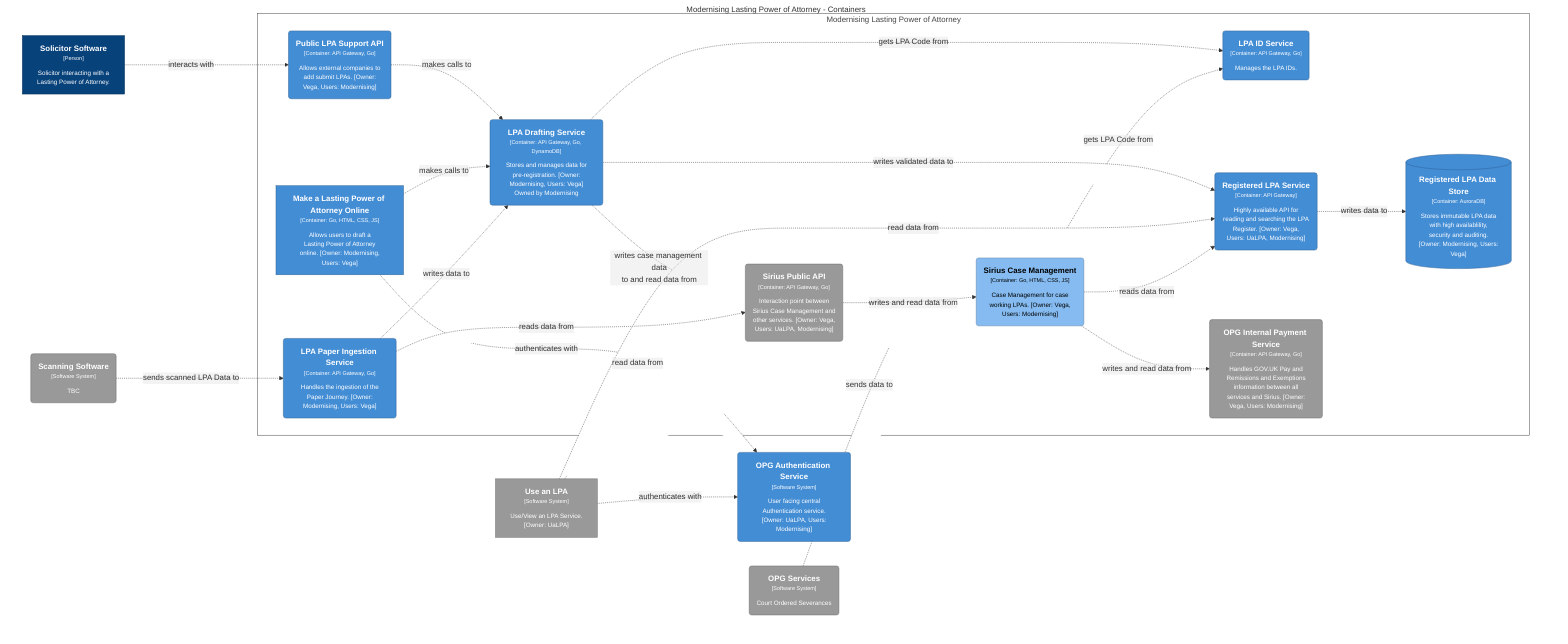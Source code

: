 graph TB
  linkStyle default fill:#ffffff

  subgraph diagram [Modernising Lasting Power of Attorney - Containers]
    style diagram fill:#ffffff,stroke:#ffffff

    34("<div style='font-weight: bold'>OPG Services</div><div style='font-size: 70%; margin-top: 0px'>[Software System]</div><div style='font-size: 80%; margin-top:10px'>Court Ordered Severances</div>")
    style 34 fill:#999999,stroke:#6b6b6b,color:#ffffff
    35("<div style='font-weight: bold'>Scanning Software</div><div style='font-size: 70%; margin-top: 0px'>[Software System]</div><div style='font-size: 80%; margin-top:10px'>TBC</div>")
    style 35 fill:#999999,stroke:#6b6b6b,color:#ffffff
    36["<div style='font-weight: bold'>Use an LPA</div><div style='font-size: 70%; margin-top: 0px'>[Software System]</div><div style='font-size: 80%; margin-top:10px'>Use/View an LPA Service.<br />[Owner: UaLPA]</div>"]
    style 36 fill:#999999,stroke:#6b6b6b,color:#ffffff
    2["<div style='font-weight: bold'>Solicitor Software</div><div style='font-size: 70%; margin-top: 0px'>[Person]</div><div style='font-size: 80%; margin-top:10px'>Solicitor interacting with a<br />Lasting Power of Attorney.</div>"]
    style 2 fill:#08427b,stroke:#052e56,color:#ffffff
    32("<div style='font-weight: bold'>OPG Authentication Service</div><div style='font-size: 70%; margin-top: 0px'>[Software System]</div><div style='font-size: 80%; margin-top:10px'>User facing central<br />Authentication service.<br />[Owner: UaLPA, Users:<br />Modernising]</div>")
    style 32 fill:#438dd5,stroke:#2e6295,color:#ffffff

    subgraph 3 [Modernising Lasting Power of Attorney]
      style 3 fill:#ffffff,stroke:#444444,color:#444444

      13("<div style='font-weight: bold'>Public LPA Support API</div><div style='font-size: 70%; margin-top: 0px'>[Container: API Gateway, Go]</div><div style='font-size: 80%; margin-top:10px'>Allows external companies to<br />add submit LPAs. [Owner:<br />Vega, Users: Modernising]</div>")
      style 13 fill:#438dd5,stroke:#2e6295,color:#ffffff
      14("<div style='font-weight: bold'>LPA ID Service</div><div style='font-size: 70%; margin-top: 0px'>[Container: API Gateway, Go]</div><div style='font-size: 80%; margin-top:10px'>Manages the LPA IDs.</div>")
      style 14 fill:#438dd5,stroke:#2e6295,color:#ffffff
      15[("<div style='font-weight: bold'>Registered LPA Data Store</div><div style='font-size: 70%; margin-top: 0px'>[Container: AuroraDB]</div><div style='font-size: 80%; margin-top:10px'>Stores immutable LPA data<br />with high availablility,<br />security and auditing.<br />[Owner: Modernising, Users:<br />Vega]</div>")]
      style 15 fill:#438dd5,stroke:#2e6295,color:#ffffff
      18("<div style='font-weight: bold'>Registered LPA Service</div><div style='font-size: 70%; margin-top: 0px'>[Container: API Gateway]</div><div style='font-size: 80%; margin-top:10px'>Highly available API for<br />reading and searching the LPA<br />Register. [Owner: Vega,<br />Users: UaLPA, Modernising]</div>")
      style 18 fill:#438dd5,stroke:#2e6295,color:#ffffff
      23("<div style='font-weight: bold'>LPA Paper Ingestion Service</div><div style='font-size: 70%; margin-top: 0px'>[Container: API Gateway, Go]</div><div style='font-size: 80%; margin-top:10px'>Handles the ingestion of the<br />Paper Journey. [Owner:<br />Modernising, Users: Vega]</div>")
      style 23 fill:#438dd5,stroke:#2e6295,color:#ffffff
      24("<div style='font-weight: bold'>Sirius Public API</div><div style='font-size: 70%; margin-top: 0px'>[Container: API Gateway, Go]</div><div style='font-size: 80%; margin-top:10px'>Interaction point between<br />Sirius Case Management and<br />other services. [Owner: Vega,<br />Users: UaLPA, Modernising]</div>")
      style 24 fill:#999999,stroke:#6b6b6b,color:#ffffff
      25("<div style='font-weight: bold'>OPG Internal Payment Service</div><div style='font-size: 70%; margin-top: 0px'>[Container: API Gateway, Go]</div><div style='font-size: 80%; margin-top:10px'>Handles GOV.UK Pay and<br />Remissions and Exemptions<br />information between all<br />services and Sirius. [Owner:<br />Vega, Users: Modernising]</div>")
      style 25 fill:#999999,stroke:#6b6b6b,color:#ffffff
      26("<div style='font-weight: bold'>Sirius Case Management</div><div style='font-size: 70%; margin-top: 0px'>[Container: Go, HTML, CSS, JS]</div><div style='font-size: 80%; margin-top:10px'>Case Management for case<br />working LPAs. [Owner: Vega,<br />Users: Modernising]</div>")
      style 26 fill:#85bbf0,stroke:#5d82a8,color:#000000
      4["<div style='font-weight: bold'>Make a Lasting Power of Attorney Online</div><div style='font-size: 70%; margin-top: 0px'>[Container: Go, HTML, CSS, JS]</div><div style='font-size: 80%; margin-top:10px'>Allows users to draft a<br />Lasting Power of Attorney<br />online. [Owner: Modernising,<br />Users: Vega]</div>"]
      style 4 fill:#438dd5,stroke:#2e6295,color:#ffffff
      8("<div style='font-weight: bold'>LPA Drafting Service</div><div style='font-size: 70%; margin-top: 0px'>[Container: API Gateway, Go, DynamoDB]</div><div style='font-size: 80%; margin-top:10px'>Stores and manages data for<br />pre-registration. [Owner:<br />Modernising, Users: Vega]<br />Owned by Modernising</div>")
      style 8 fill:#438dd5,stroke:#2e6295,color:#ffffff
    end

    34-. "<div>sends data to</div><div style='font-size: 70%'></div>" .->26
    35-. "<div>sends scanned LPA Data to</div><div style='font-size: 70%'></div>" .->23
    13-. "<div>makes calls to</div><div style='font-size: 70%'></div>" .->8
    2-. "<div>interacts with</div><div style='font-size: 70%'></div>" .->13
    4-. "<div>makes calls to</div><div style='font-size: 70%'></div>" .->8
    8-. "<div>gets LPA Code from</div><div style='font-size: 70%'></div>" .->14
    26-. "<div>gets LPA Code from</div><div style='font-size: 70%'></div>" .->14
    8-. "<div>writes validated data to</div><div style='font-size: 70%'></div>" .->18
    8-. "<div>writes case management data<br />to and read data from</div><div style='font-size: 70%'></div>" .->24
    4-. "<div>authenticates with</div><div style='font-size: 70%'></div>" .->32
    36-. "<div>authenticates with</div><div style='font-size: 70%'></div>" .->32
    36-. "<div>read data from</div><div style='font-size: 70%'></div>" .->24
    36-. "<div>read data from</div><div style='font-size: 70%'></div>" .->18
    18-. "<div>writes data to</div><div style='font-size: 70%'></div>" .->15
    26-. "<div>writes and read data from</div><div style='font-size: 70%'></div>" .->25
    24-. "<div>writes and read data from</div><div style='font-size: 70%'></div>" .->26
    23-. "<div>reads data from</div><div style='font-size: 70%'></div>" .->24
    23-. "<div>writes data to</div><div style='font-size: 70%'></div>" .->8
    26-. "<div>reads data from</div><div style='font-size: 70%'></div>" .->18
  end
